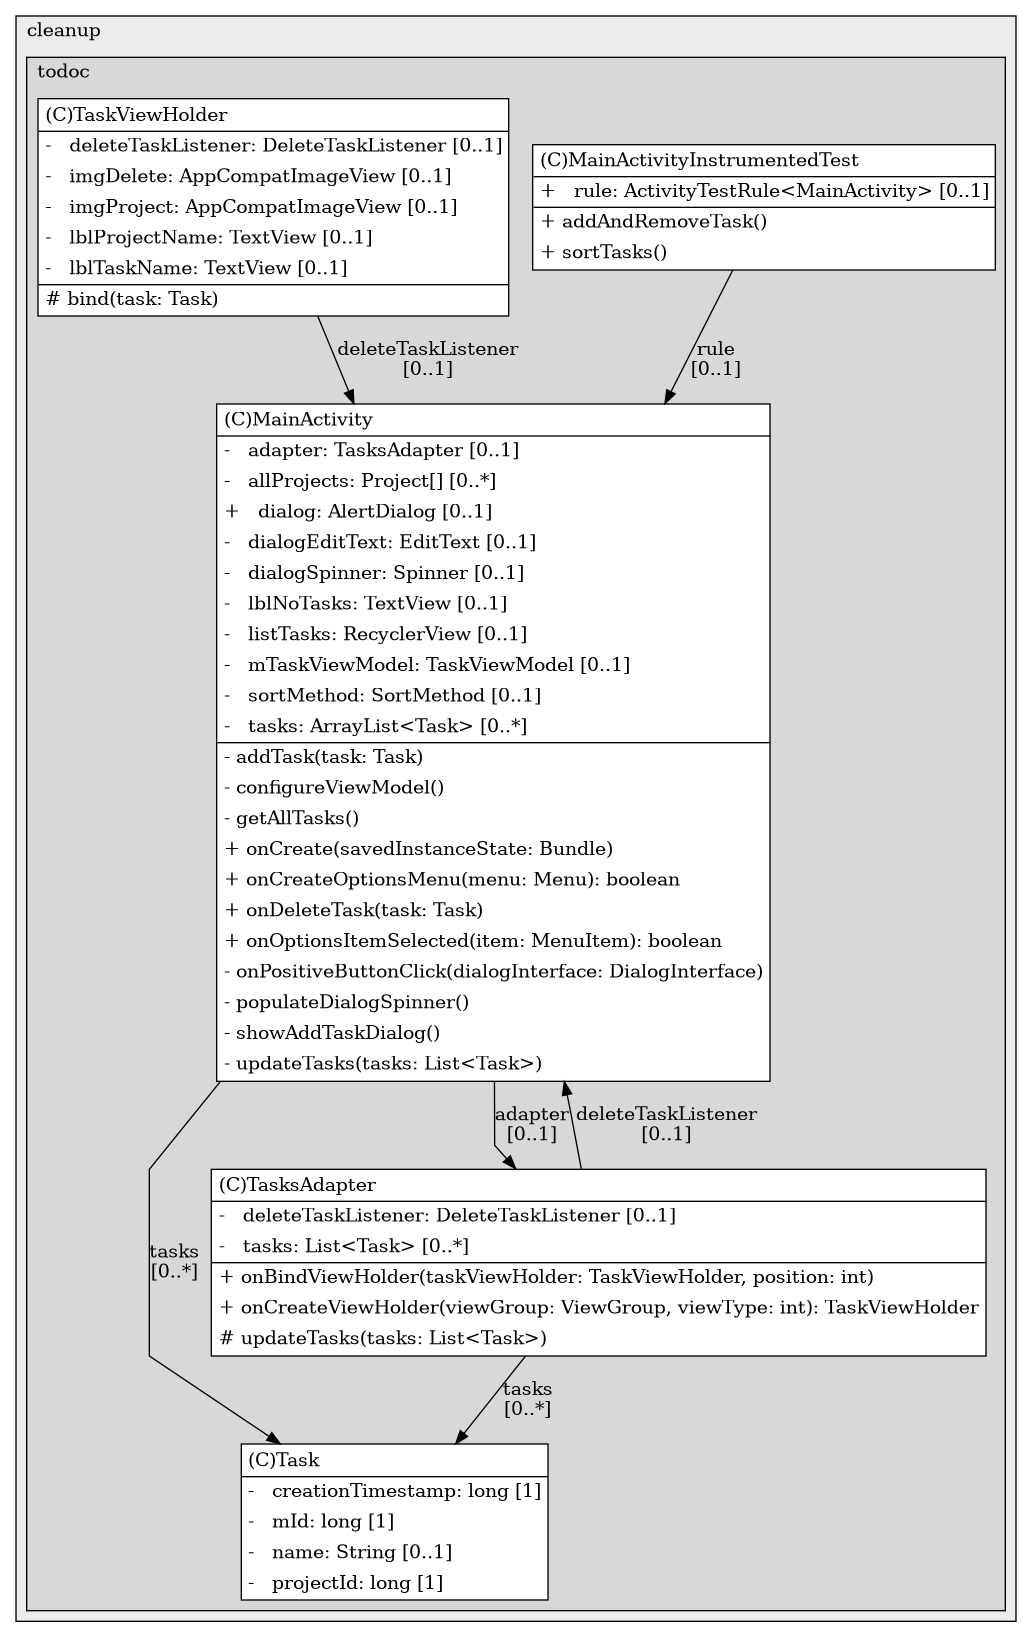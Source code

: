 @startuml

/' diagram meta data start
config=StructureConfiguration;
{
  "projectClassification": {
    "searchMode": "OpenProject", // OpenProject, AllProjects
    "includedProjects": "",
    "pathEndKeywords": "*.impl",
    "isClientPath": "",
    "isClientName": "",
    "isTestPath": "",
    "isTestName": "",
    "isMappingPath": "",
    "isMappingName": "",
    "isDataAccessPath": "",
    "isDataAccessName": "",
    "isDataStructurePath": "",
    "isDataStructureName": "",
    "isInterfaceStructuresPath": "",
    "isInterfaceStructuresName": "",
    "isEntryPointPath": "",
    "isEntryPointName": ""
  },
  "graphRestriction": {
    "classPackageExcludeFilter": "",
    "classPackageIncludeFilter": "",
    "classNameExcludeFilter": "",
    "classNameIncludeFilter": "",
    "methodNameExcludeFilter": "",
    "methodNameIncludeFilter": "",
    "removeByInheritance": "", // inheritance/annotation based filtering is done in a second step
    "removeByAnnotation": "",
    "removeByClassPackage": "", // cleanup the graph after inheritance/annotation based filtering is done
    "removeByClassName": "",
    "cutMappings": false,
    "cutEnum": true,
    "cutTests": true,
    "cutClient": true,
    "cutDataAccess": false,
    "cutInterfaceStructures": false,
    "cutDataStructures": false,
    "cutGetterAndSetter": true,
    "cutConstructors": true
  },
  "graphTraversal": {
    "forwardDepth": 6,
    "backwardDepth": 6,
    "classPackageExcludeFilter": "",
    "classPackageIncludeFilter": "",
    "classNameExcludeFilter": "",
    "classNameIncludeFilter": "",
    "methodNameExcludeFilter": "",
    "methodNameIncludeFilter": "",
    "hideMappings": false,
    "hideDataStructures": false,
    "hidePrivateMethods": true,
    "hideInterfaceCalls": true, // indirection: implementation -> interface (is hidden) -> implementation
    "onlyShowApplicationEntryPoints": false // root node is included
  },
  "details": {
    "aggregation": "GroupByClass", // ByClass, GroupByClass, None
    "showClassGenericTypes": true,
    "showMethods": true,
    "showMethodParameterNames": true,
    "showMethodParameterTypes": true,
    "showMethodReturnType": true,
    "showPackageLevels": 2,
    "showDetailedClassStructure": true
  },
  "rootClass": "com.cleanup.todoc.model.Task"
}
diagram meta data end '/



digraph g {
    rankdir="TB"
    splines=polyline
    

'nodes 
subgraph cluster_856774308 { 
   	label=cleanup
	labeljust=l
	fillcolor="#ececec"
	style=filled
   
   subgraph cluster_1925994771 { 
   	label=todoc
	labeljust=l
	fillcolor="#d8d8d8"
	style=filled
   
   MainActivity592173596[
	label=<<TABLE BORDER="1" CELLBORDER="0" CELLPADDING="4" CELLSPACING="0">
<TR><TD ALIGN="LEFT" >(C)MainActivity</TD></TR>
<HR/>
<TR><TD ALIGN="LEFT" >-   adapter: TasksAdapter [0..1]</TD></TR>
<TR><TD ALIGN="LEFT" >-   allProjects: Project[] [0..*]</TD></TR>
<TR><TD ALIGN="LEFT" >+   dialog: AlertDialog [0..1]</TD></TR>
<TR><TD ALIGN="LEFT" >-   dialogEditText: EditText [0..1]</TD></TR>
<TR><TD ALIGN="LEFT" >-   dialogSpinner: Spinner [0..1]</TD></TR>
<TR><TD ALIGN="LEFT" >-   lblNoTasks: TextView [0..1]</TD></TR>
<TR><TD ALIGN="LEFT" >-   listTasks: RecyclerView [0..1]</TD></TR>
<TR><TD ALIGN="LEFT" >-   mTaskViewModel: TaskViewModel [0..1]</TD></TR>
<TR><TD ALIGN="LEFT" >-   sortMethod: SortMethod [0..1]</TD></TR>
<TR><TD ALIGN="LEFT" >-   tasks: ArrayList&lt;Task&gt; [0..*]</TD></TR>
<HR/>
<TR><TD ALIGN="LEFT" >- addTask(task: Task)</TD></TR>
<TR><TD ALIGN="LEFT" >- configureViewModel()</TD></TR>
<TR><TD ALIGN="LEFT" >- getAllTasks()</TD></TR>
<TR><TD ALIGN="LEFT" >+ onCreate(savedInstanceState: Bundle)</TD></TR>
<TR><TD ALIGN="LEFT" >+ onCreateOptionsMenu(menu: Menu): boolean</TD></TR>
<TR><TD ALIGN="LEFT" >+ onDeleteTask(task: Task)</TD></TR>
<TR><TD ALIGN="LEFT" >+ onOptionsItemSelected(item: MenuItem): boolean</TD></TR>
<TR><TD ALIGN="LEFT" >- onPositiveButtonClick(dialogInterface: DialogInterface)</TD></TR>
<TR><TD ALIGN="LEFT" >- populateDialogSpinner()</TD></TR>
<TR><TD ALIGN="LEFT" >- showAddTaskDialog()</TD></TR>
<TR><TD ALIGN="LEFT" >- updateTasks(tasks: List&lt;Task&gt;)</TD></TR>
</TABLE>>
	style=filled
	margin=0
	shape=plaintext
	fillcolor="#FFFFFF"
];

MainActivityInstrumentedTest1258479462[
	label=<<TABLE BORDER="1" CELLBORDER="0" CELLPADDING="4" CELLSPACING="0">
<TR><TD ALIGN="LEFT" >(C)MainActivityInstrumentedTest</TD></TR>
<HR/>
<TR><TD ALIGN="LEFT" >+   rule: ActivityTestRule&lt;MainActivity&gt; [0..1]</TD></TR>
<HR/>
<TR><TD ALIGN="LEFT" >+ addAndRemoveTask()</TD></TR>
<TR><TD ALIGN="LEFT" >+ sortTasks()</TD></TR>
</TABLE>>
	style=filled
	margin=0
	shape=plaintext
	fillcolor="#FFFFFF"
];

Task2005803681[
	label=<<TABLE BORDER="1" CELLBORDER="0" CELLPADDING="4" CELLSPACING="0">
<TR><TD ALIGN="LEFT" >(C)Task</TD></TR>
<HR/>
<TR><TD ALIGN="LEFT" >-   creationTimestamp: long [1]</TD></TR>
<TR><TD ALIGN="LEFT" >-   mId: long [1]</TD></TR>
<TR><TD ALIGN="LEFT" >-   name: String [0..1]</TD></TR>
<TR><TD ALIGN="LEFT" >-   projectId: long [1]</TD></TR>
</TABLE>>
	style=filled
	margin=0
	shape=plaintext
	fillcolor="#FFFFFF"
];

TaskViewHolder1419102573[
	label=<<TABLE BORDER="1" CELLBORDER="0" CELLPADDING="4" CELLSPACING="0">
<TR><TD ALIGN="LEFT" >(C)TaskViewHolder</TD></TR>
<HR/>
<TR><TD ALIGN="LEFT" >-   deleteTaskListener: DeleteTaskListener [0..1]</TD></TR>
<TR><TD ALIGN="LEFT" >-   imgDelete: AppCompatImageView [0..1]</TD></TR>
<TR><TD ALIGN="LEFT" >-   imgProject: AppCompatImageView [0..1]</TD></TR>
<TR><TD ALIGN="LEFT" >-   lblProjectName: TextView [0..1]</TD></TR>
<TR><TD ALIGN="LEFT" >-   lblTaskName: TextView [0..1]</TD></TR>
<HR/>
<TR><TD ALIGN="LEFT" ># bind(task: Task)</TD></TR>
</TABLE>>
	style=filled
	margin=0
	shape=plaintext
	fillcolor="#FFFFFF"
];

TasksAdapter592173596[
	label=<<TABLE BORDER="1" CELLBORDER="0" CELLPADDING="4" CELLSPACING="0">
<TR><TD ALIGN="LEFT" >(C)TasksAdapter</TD></TR>
<HR/>
<TR><TD ALIGN="LEFT" >-   deleteTaskListener: DeleteTaskListener [0..1]</TD></TR>
<TR><TD ALIGN="LEFT" >-   tasks: List&lt;Task&gt; [0..*]</TD></TR>
<HR/>
<TR><TD ALIGN="LEFT" >+ onBindViewHolder(taskViewHolder: TaskViewHolder, position: int)</TD></TR>
<TR><TD ALIGN="LEFT" >+ onCreateViewHolder(viewGroup: ViewGroup, viewType: int): TaskViewHolder</TD></TR>
<TR><TD ALIGN="LEFT" ># updateTasks(tasks: List&lt;Task&gt;)</TD></TR>
</TABLE>>
	style=filled
	margin=0
	shape=plaintext
	fillcolor="#FFFFFF"
];
} 
} 

'edges    
MainActivity592173596 -> Task2005803681[label="tasks
[0..*]"];
MainActivity592173596 -> TasksAdapter592173596[label="adapter
[0..1]"];
MainActivityInstrumentedTest1258479462 -> MainActivity592173596[label="rule
[0..1]"];
TaskViewHolder1419102573 -> MainActivity592173596[label="deleteTaskListener
[0..1]"];
TasksAdapter592173596 -> MainActivity592173596[label="deleteTaskListener
[0..1]"];
TasksAdapter592173596 -> Task2005803681[label="tasks
[0..*]"];
    
}
@enduml